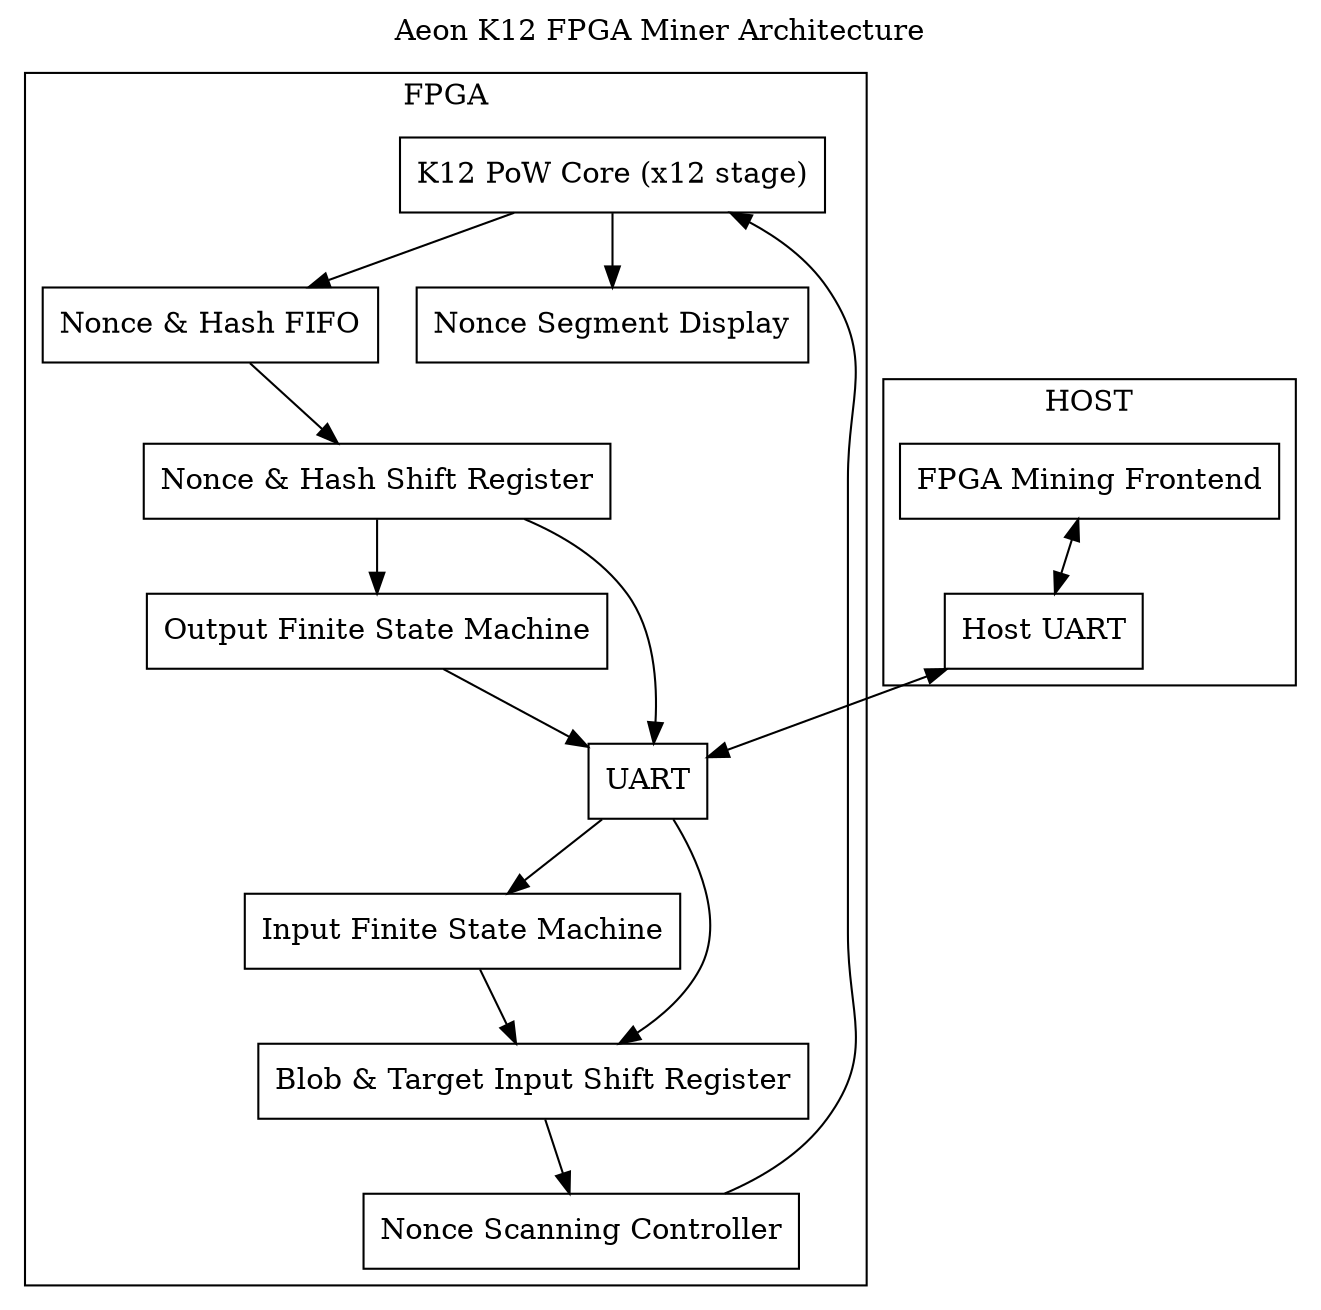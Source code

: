 digraph "Aeon K12 FPGA Miner Architecture"
{
	labelloc="t";
	label="Aeon K12 FPGA Miner Architecture";
	rankdir=TD
	node [shape=box]
	pow [label="K12 PoW Core (x12 stage)"]
	nsc [label="Nonce Scanning Controller"]
	ifsm [label="Input Finite State Machine"]
	ofsm [label="Output Finite State Machine"]
	uart [label="UART"]
	fifo [label="Nonce & Hash FIFO"]
	bisr [label="Blob & Target Input Shift Register"]
	nhsr [label="Nonce & Hash Shift Register"]
	disp [label="Nonce Segment Display"]

	frontend [label="FPGA Mining Frontend"]
	host_uart [label="Host UART"]

	subgraph cluster_fpga {
		label = "FPGA";

		uart -> ifsm
		ofsm -> uart
		ifsm -> bisr
		uart -> bisr
		bisr -> nsc
		nsc -> pow
		pow -> fifo
		pow -> disp
		fifo -> nhsr
		nhsr -> ofsm
		nhsr -> uart
	}
	subgraph cluster_host {
		label = "HOST";

		frontend -> host_uart [dir=both]
		host_uart -> uart [dir=both]
	}
}
